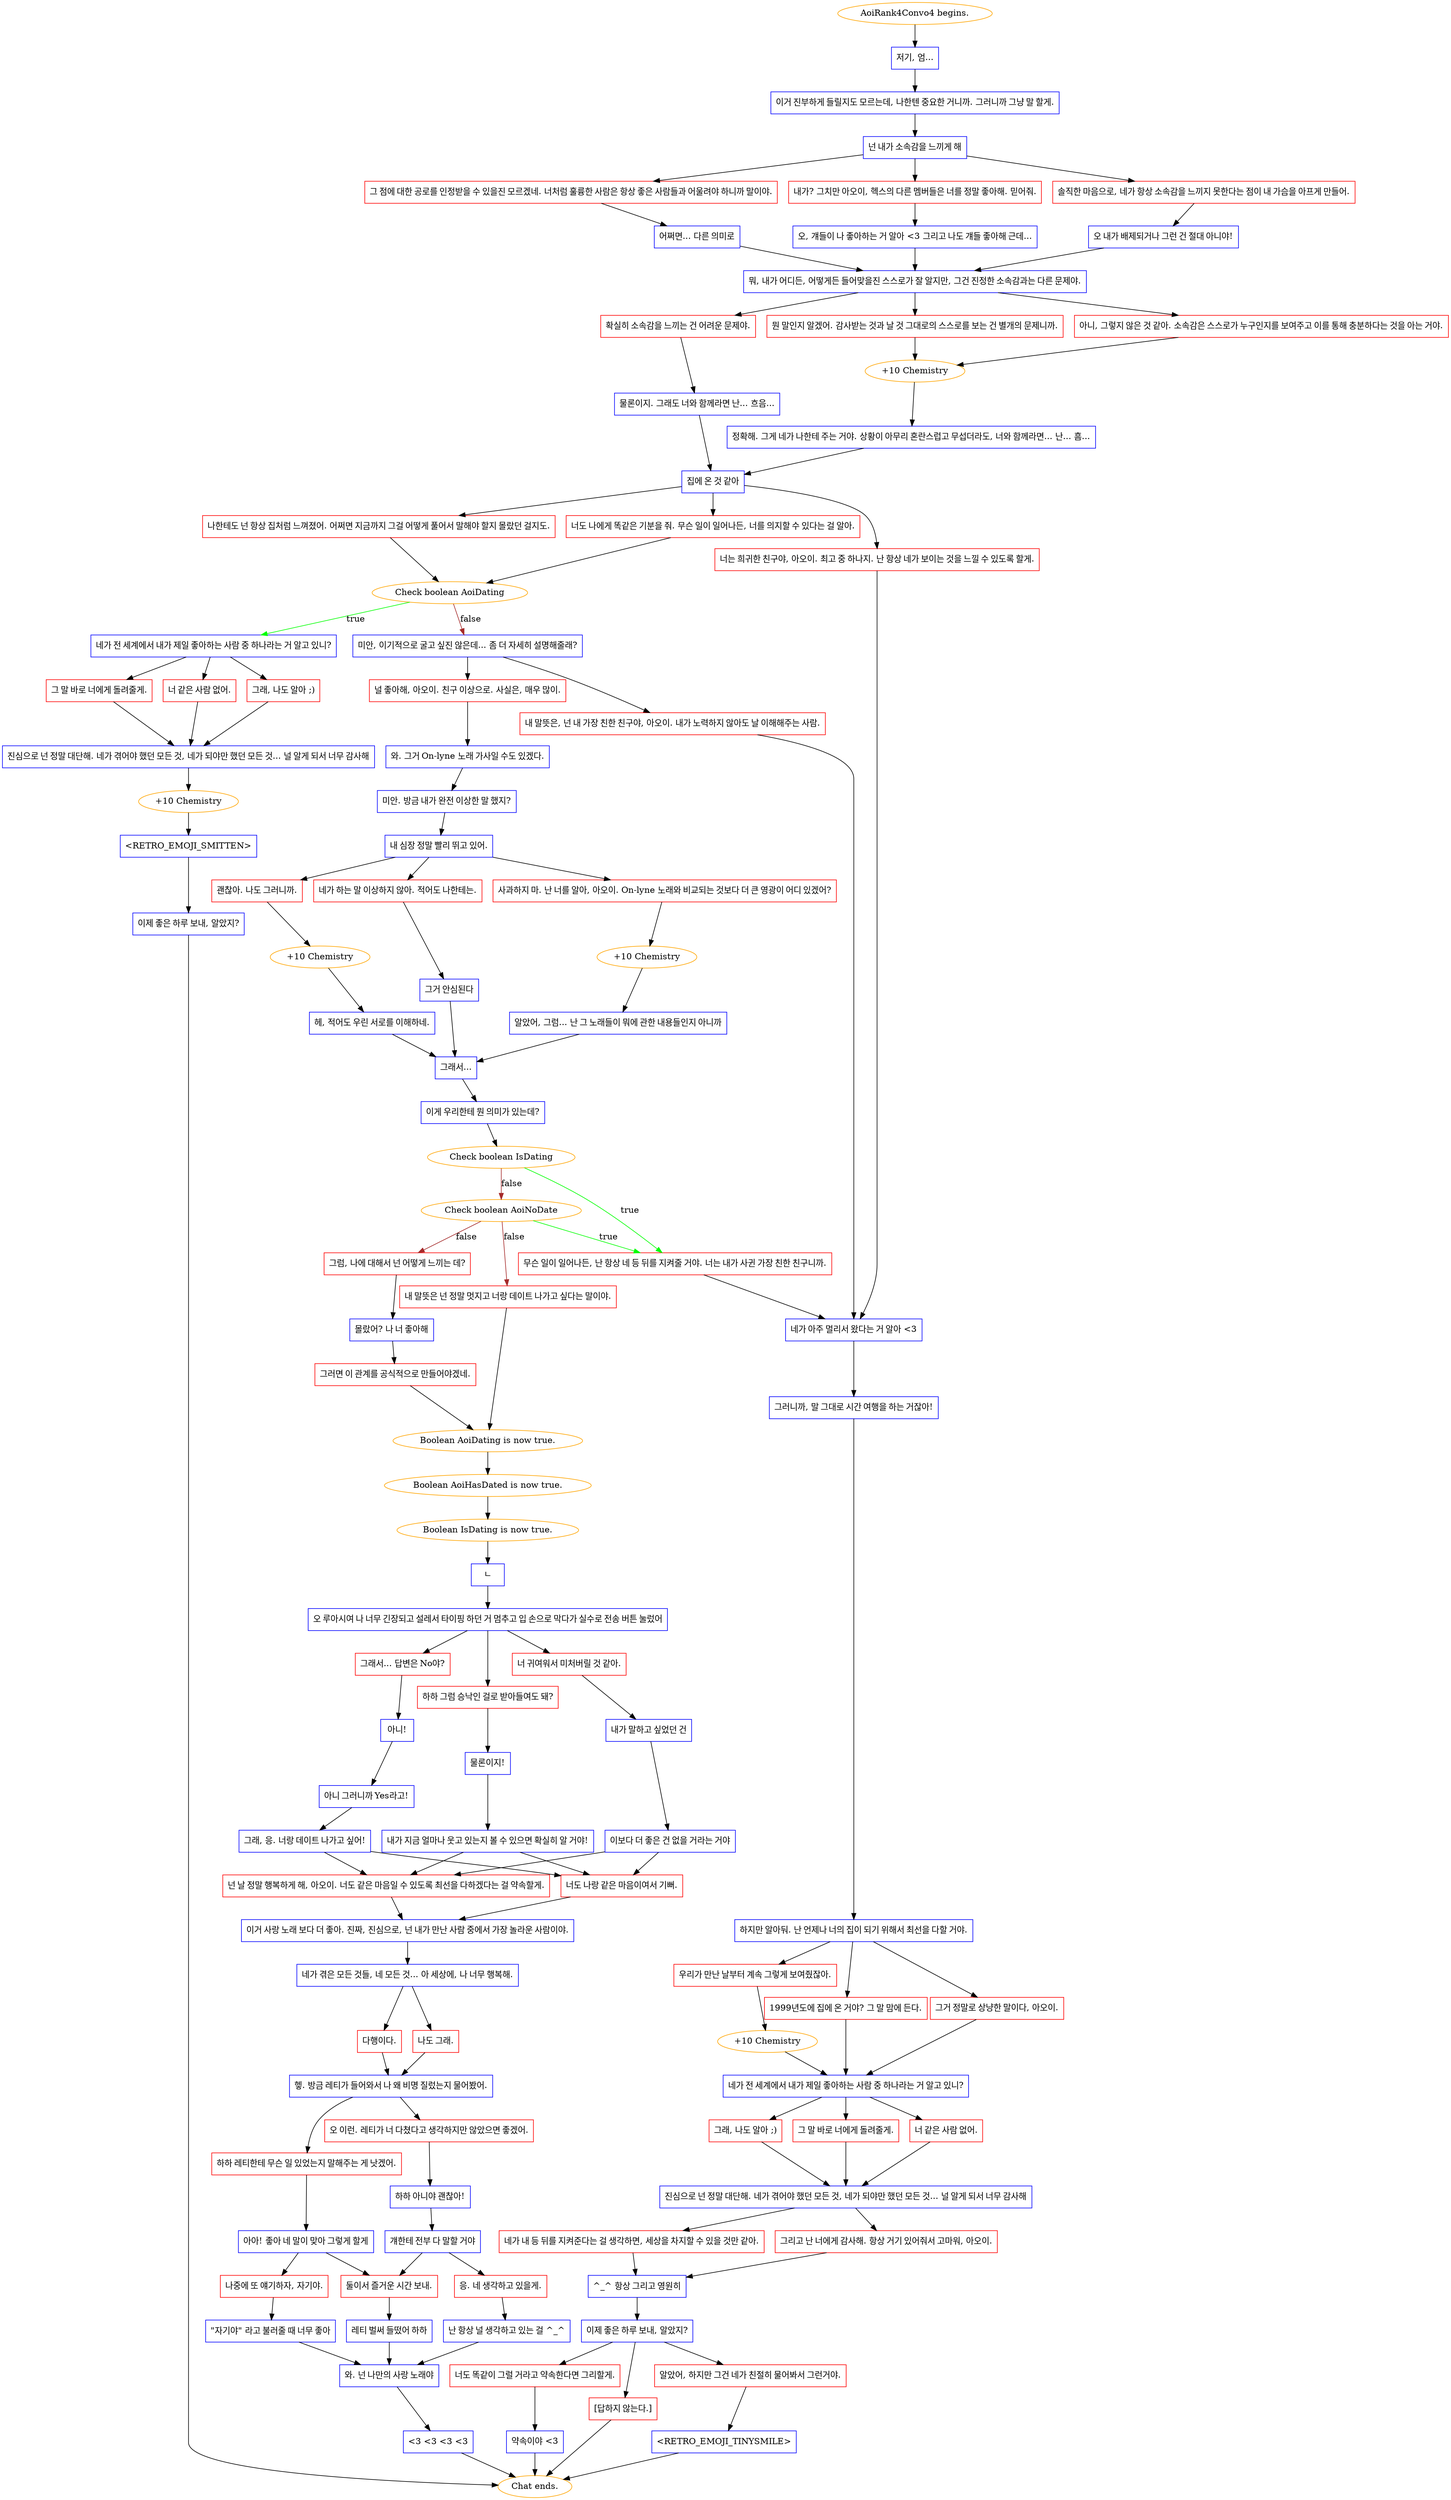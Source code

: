 digraph {
	"AoiRank4Convo4 begins." [color=orange];
		"AoiRank4Convo4 begins." -> j3952320178;
	j3952320178 [label="저기, 엄...",shape=box,color=blue];
		j3952320178 -> j3103145222;
	j3103145222 [label="이거 진부하게 들릴지도 모르는데, 나한텐 중요한 거니까. 그러니까 그냥 말 할게.",shape=box,color=blue];
		j3103145222 -> j216806531;
	j216806531 [label="넌 내가 소속감을 느끼게 해",shape=box,color=blue];
		j216806531 -> j4207052808;
		j216806531 -> j3593432454;
		j216806531 -> j2388265882;
	j4207052808 [label="그 점에 대한 공로를 인정받을 수 있을진 모르겠네. 너처럼 훌륭한 사람은 항상 좋은 사람들과 어울려야 하니까 말이야.",shape=box,color=red];
		j4207052808 -> j352419263;
	j3593432454 [label="내가? 그치만 아오이, 헥스의 다른 멤버들은 너를 정말 좋아해. 믿어줘.",shape=box,color=red];
		j3593432454 -> j423981709;
	j2388265882 [label="솔직한 마음으로, 네가 항상 소속감을 느끼지 못한다는 점이 내 가슴을 아프게 만들어.",shape=box,color=red];
		j2388265882 -> j224357898;
	j352419263 [label="어쩌면... 다른 의미로",shape=box,color=blue];
		j352419263 -> j2491541645;
	j423981709 [label="오, 걔들이 나 좋아하는 거 알아 <3 그리고 나도 걔들 좋아해 근데...",shape=box,color=blue];
		j423981709 -> j2491541645;
	j224357898 [label="오 내가 배제되거나 그런 건 절대 아니야!",shape=box,color=blue];
		j224357898 -> j2491541645;
	j2491541645 [label="뭐, 내가 어디든, 어떻게든 들어맞을진 스스로가 잘 알지만, 그건 진정한 소속감과는 다른 문제야.",shape=box,color=blue];
		j2491541645 -> j353018583;
		j2491541645 -> j3335476771;
		j2491541645 -> j41908884;
	j353018583 [label="뭔 말인지 알겠어. 감사받는 것과 날 것 그대로의 스스로를 보는 건 별개의 문제니까.",shape=box,color=red];
		j353018583 -> j3344479005;
	j3335476771 [label="아니, 그렇지 않은 것 같아. 소속감은 스스로가 누구인지를 보여주고 이를 통해 충분하다는 것을 아는 거야.",shape=box,color=red];
		j3335476771 -> j3344479005;
	j41908884 [label="확실히 소속감을 느끼는 건 어려운 문제야.",shape=box,color=red];
		j41908884 -> j2234381559;
	j3344479005 [label="+10 Chemistry",color=orange];
		j3344479005 -> j1580751078;
	j2234381559 [label="물론이지. 그래도 너와 함께라면 난... 흐음...",shape=box,color=blue];
		j2234381559 -> j1648949511;
	j1580751078 [label="정확해. 그게 네가 나한테 주는 거야. 상황이 아무리 혼란스럽고 무섭더라도, 너와 함께라면... 난... 흠...",shape=box,color=blue];
		j1580751078 -> j1648949511;
	j1648949511 [label="집에 온 것 같아",shape=box,color=blue];
		j1648949511 -> j2982454920;
		j1648949511 -> j44685292;
		j1648949511 -> j950800466;
	j2982454920 [label="나한테도 넌 항상 집처럼 느껴졌어. 어쩌면 지금까지 그걸 어떻게 풀어서 말해야 할지 몰랐던 걸지도.",shape=box,color=red];
		j2982454920 -> j3623430327;
	j44685292 [label="너도 나에게 똑같은 기분을 줘. 무슨 일이 일어나든, 너를 의지할 수 있다는 걸 알아.",shape=box,color=red];
		j44685292 -> j3623430327;
	j950800466 [label="너는 희귀한 친구야, 아오이. 최고 중 하나지. 난 항상 네가 보이는 것을 느낄 수 있도록 할게.",shape=box,color=red];
		j950800466 -> j299819666;
	j3623430327 [label="Check boolean AoiDating",color=orange];
		j3623430327 -> j4268105356 [label=true,color=green];
		j3623430327 -> j1047228113 [label=false,color=brown];
	j299819666 [label="네가 아주 멀리서 왔다는 거 알아 <3",shape=box,color=blue];
		j299819666 -> j4031996832;
	j4268105356 [label="네가 전 세계에서 내가 제일 좋아하는 사람 중 하나라는 거 알고 있니?",shape=box,color=blue];
		j4268105356 -> j999177401;
		j4268105356 -> j2582502415;
		j4268105356 -> j1666739148;
	j1047228113 [label="미안, 이기적으로 굴고 싶진 않은데... 좀 더 자세히 설명해줄래?",shape=box,color=blue];
		j1047228113 -> j631680158;
		j1047228113 -> j2779045157;
	j4031996832 [label="그러니까, 말 그대로 시간 여행을 하는 거잖아!",shape=box,color=blue];
		j4031996832 -> j3543193286;
	j999177401 [label="그 말 바로 너에게 돌려줄게.",shape=box,color=red];
		j999177401 -> j3597534199;
	j2582502415 [label="너 같은 사람 없어.",shape=box,color=red];
		j2582502415 -> j3597534199;
	j1666739148 [label="그래, 나도 알아 ;)",shape=box,color=red];
		j1666739148 -> j3597534199;
	j631680158 [label="널 좋아해, 아오이. 친구 이상으로. 사실은, 매우 많이.",shape=box,color=red];
		j631680158 -> j725230608;
	j2779045157 [label="내 말뜻은, 넌 내 가장 친한 친구야, 아오이. 내가 노력하지 않아도 날 이해해주는 사람.",shape=box,color=red];
		j2779045157 -> j299819666;
	j3543193286 [label="하지만 알아둬. 난 언제나 너의 집이 되기 위해서 최선을 다할 거야.",shape=box,color=blue];
		j3543193286 -> j959633263;
		j3543193286 -> j2162670894;
		j3543193286 -> j1607493697;
	j3597534199 [label="진심으로 넌 정말 대단해. 네가 겪어야 했던 모든 것, 네가 되야만 했던 모든 것... 널 알게 되서 너무 감사해",shape=box,color=blue];
		j3597534199 -> j2644633528;
	j725230608 [label="와. 그거 On-lyne 노래 가사일 수도 있겠다.",shape=box,color=blue];
		j725230608 -> j335010598;
	j959633263 [label="우리가 만난 날부터 계속 그렇게 보여줬잖아.",shape=box,color=red];
		j959633263 -> j2872277478;
	j2162670894 [label="1999년도에 집에 온 거야? 그 말 맘에 든다.",shape=box,color=red];
		j2162670894 -> j195982474;
	j1607493697 [label="그거 정말로 상냥한 말이다, 아오이.",shape=box,color=red];
		j1607493697 -> j195982474;
	j2644633528 [label="+10 Chemistry",color=orange];
		j2644633528 -> j1519269763;
	j335010598 [label="미안. 방금 내가 완전 이상한 말 했지?",shape=box,color=blue];
		j335010598 -> j3883681223;
	j2872277478 [label="+10 Chemistry",color=orange];
		j2872277478 -> j195982474;
	j195982474 [label="네가 전 세계에서 내가 제일 좋아하는 사람 중 하나라는 거 알고 있니?",shape=box,color=blue];
		j195982474 -> j1622939615;
		j195982474 -> j1439339224;
		j195982474 -> j3345770038;
	j1519269763 [label="<RETRO_EMOJI_SMITTEN>",shape=box,color=blue];
		j1519269763 -> j4096924535;
	j3883681223 [label="내 심장 정말 빨리 뛰고 있어.",shape=box,color=blue];
		j3883681223 -> j4257446470;
		j3883681223 -> j753118298;
		j3883681223 -> j185246036;
	j1622939615 [label="그 말 바로 너에게 돌려줄게.",shape=box,color=red];
		j1622939615 -> j1499771161;
	j1439339224 [label="너 같은 사람 없어.",shape=box,color=red];
		j1439339224 -> j1499771161;
	j3345770038 [label="그래, 나도 알아 ;)",shape=box,color=red];
		j3345770038 -> j1499771161;
	j4096924535 [label="이제 좋은 하루 보내, 알았지?",shape=box,color=blue];
		j4096924535 -> "Chat ends.";
	j4257446470 [label="사과하지 마. 난 너를 알아, 아오이. On-lyne 노래와 비교되는 것보다 더 큰 영광이 어디 있겠어?",shape=box,color=red];
		j4257446470 -> j303456825;
	j753118298 [label="괜찮아. 나도 그러니까.",shape=box,color=red];
		j753118298 -> j1769671900;
	j185246036 [label="네가 하는 말 이상하지 않아. 적어도 나한테는.",shape=box,color=red];
		j185246036 -> j1718868871;
	j1499771161 [label="진심으로 넌 정말 대단해. 네가 겪어야 했던 모든 것, 네가 되야만 했던 모든 것... 널 알게 되서 너무 감사해",shape=box,color=blue];
		j1499771161 -> j3661055299;
		j1499771161 -> j3282972483;
	"Chat ends." [color=orange];
	j303456825 [label="+10 Chemistry",color=orange];
		j303456825 -> j3730957771;
	j1769671900 [label="+10 Chemistry",color=orange];
		j1769671900 -> j2422799498;
	j1718868871 [label="그거 안심된다",shape=box,color=blue];
		j1718868871 -> j1109907668;
	j3661055299 [label="네가 내 등 뒤를 지켜준다는 걸 생각하면, 세상을 차지할 수 있을 것만 같아.",shape=box,color=red];
		j3661055299 -> j1879900760;
	j3282972483 [label="그리고 난 너에게 감사해. 항상 거기 있어줘서 고마워, 아오이.",shape=box,color=red];
		j3282972483 -> j1879900760;
	j3730957771 [label="알았어, 그럼... 난 그 노래들이 뭐에 관한 내용들인지 아니까",shape=box,color=blue];
		j3730957771 -> j1109907668;
	j2422799498 [label="헤, 적어도 우린 서로를 이해하네.",shape=box,color=blue];
		j2422799498 -> j1109907668;
	j1109907668 [label="그래서...",shape=box,color=blue];
		j1109907668 -> j1798692198;
	j1879900760 [label="^_^ 항상 그리고 영원히",shape=box,color=blue];
		j1879900760 -> j3241114133;
	j1798692198 [label="이게 우리한테 뭔 의미가 있는데?",shape=box,color=blue];
		j1798692198 -> j1568675080;
	j3241114133 [label="이제 좋은 하루 보내, 알았지?",shape=box,color=blue];
		j3241114133 -> j528997590;
		j3241114133 -> j2394030029;
		j3241114133 -> j283737197;
	j1568675080 [label="Check boolean IsDating",color=orange];
		j1568675080 -> j3256595131 [label=true,color=green];
		j1568675080 -> j1069024573 [label=false,color=brown];
	j528997590 [label="알았어, 하지만 그건 네가 친절히 물어봐서 그런거야.",shape=box,color=red];
		j528997590 -> j3029731251;
	j2394030029 [label="너도 똑같이 그럴 거라고 약속한다면 그리할게.",shape=box,color=red];
		j2394030029 -> j4056851981;
	j283737197 [label="[답하지 않는다.]",shape=box,color=red];
		j283737197 -> "Chat ends.";
	j3256595131 [label="무슨 일이 일어나든, 난 항상 네 등 뒤를 지켜줄 거야. 너는 내가 사귄 가장 친한 친구니까.",shape=box,color=red];
		j3256595131 -> j299819666;
	j1069024573 [label="Check boolean AoiNoDate",color=orange];
		j1069024573 -> j3256595131 [label=true,color=green];
		j1069024573 -> j1321646425 [label=false,color=brown];
		j1069024573 -> j892972360 [label=false,color=brown];
	j3029731251 [label="<RETRO_EMOJI_TINYSMILE>",shape=box,color=blue];
		j3029731251 -> "Chat ends.";
	j4056851981 [label="약속이야 <3",shape=box,color=blue];
		j4056851981 -> "Chat ends.";
	j1321646425 [label="내 말뜻은 넌 정말 멋지고 너랑 데이트 나가고 싶다는 말이야.",shape=box,color=red];
		j1321646425 -> j278692433;
	j892972360 [label="그럼, 나에 대해서 넌 어떻게 느끼는 데?",shape=box,color=red];
		j892972360 -> j280456174;
	j278692433 [label="Boolean AoiDating is now true.",color=orange];
		j278692433 -> j2256686013;
	j280456174 [label="몰랐어? 나 너 좋아해",shape=box,color=blue];
		j280456174 -> j2139042152;
	j2256686013 [label="Boolean AoiHasDated is now true.",color=orange];
		j2256686013 -> j3561501801;
	j2139042152 [label="그러면 이 관계를 공식적으로 만들어야겠네.",shape=box,color=red];
		j2139042152 -> j278692433;
	j3561501801 [label="Boolean IsDating is now true.",color=orange];
		j3561501801 -> j1190891390;
	j1190891390 [label="ㄴ",shape=box,color=blue];
		j1190891390 -> j682756027;
	j682756027 [label="오 루아시여 나 너무 긴장되고 설레서 타이핑 하던 거 멈추고 입 손으로 막다가 실수로 전송 버튼 눌렀어",shape=box,color=blue];
		j682756027 -> j868250961;
		j682756027 -> j2251776973;
		j682756027 -> j830700246;
	j868250961 [label="하하 그럼 승낙인 걸로 받아들여도 돼?",shape=box,color=red];
		j868250961 -> j1377164593;
	j2251776973 [label="너 귀여워서 미처버릴 것 같아.",shape=box,color=red];
		j2251776973 -> j3026511613;
	j830700246 [label="그래서... 답변은 No야?",shape=box,color=red];
		j830700246 -> j2321585792;
	j1377164593 [label="물론이지!",shape=box,color=blue];
		j1377164593 -> j278290361;
	j3026511613 [label="내가 말하고 싶었던 건",shape=box,color=blue];
		j3026511613 -> j134110274;
	j2321585792 [label="아니!",shape=box,color=blue];
		j2321585792 -> j2662962614;
	j278290361 [label="내가 지금 얼마나 웃고 있는지 볼 수 있으면 확실히 알 거야!",shape=box,color=blue];
		j278290361 -> j624530355;
		j278290361 -> j2541849593;
	j134110274 [label="이보다 더 좋은 건 없을 거라는 거야",shape=box,color=blue];
		j134110274 -> j624530355;
		j134110274 -> j2541849593;
	j2662962614 [label="아니 그러니까 Yes라고!",shape=box,color=blue];
		j2662962614 -> j2406592954;
	j624530355 [label="너도 나랑 같은 마음이여서 기뻐.",shape=box,color=red];
		j624530355 -> j2490646722;
	j2541849593 [label="넌 날 정말 행복하게 해, 아오이. 너도 같은 마음일 수 있도록 최선을 다하겠다는 걸 약속할게.",shape=box,color=red];
		j2541849593 -> j2490646722;
	j2406592954 [label="그래, 응. 너랑 데이트 나가고 싶어!",shape=box,color=blue];
		j2406592954 -> j624530355;
		j2406592954 -> j2541849593;
	j2490646722 [label="이거 사랑 노래 보다 더 좋아. 진짜, 진심으로, 넌 내가 만난 사람 중에서 가장 놀라운 사람이야.",shape=box,color=blue];
		j2490646722 -> j4166434595;
	j4166434595 [label="네가 겪은 모든 것들, 네 모든 것... 아 세상에, 나 너무 행복해.",shape=box,color=blue];
		j4166434595 -> j2956007739;
		j4166434595 -> j2543680345;
	j2956007739 [label="다행이다.",shape=box,color=red];
		j2956007739 -> j4122740760;
	j2543680345 [label="나도 그래.",shape=box,color=red];
		j2543680345 -> j4122740760;
	j4122740760 [label="헿. 방금 레티가 들어와서 나 왜 비명 질렀는지 물어봤어.",shape=box,color=blue];
		j4122740760 -> j3450302722;
		j4122740760 -> j3223198173;
	j3450302722 [label="오 이런. 레티가 너 다쳤다고 생각하지만 않았으면 좋겠어.",shape=box,color=red];
		j3450302722 -> j911985935;
	j3223198173 [label="하하 레티한테 무슨 일 있었는지 말해주는 게 낫겠어.",shape=box,color=red];
		j3223198173 -> j2445985039;
	j911985935 [label="하하 아니야 괜찮아!",shape=box,color=blue];
		j911985935 -> j2771791352;
	j2445985039 [label="아아! 좋아 네 말이 맞아 그렇게 할게",shape=box,color=blue];
		j2445985039 -> j4289076905;
		j2445985039 -> j1587541699;
	j2771791352 [label="걔한테 전부 다 말할 거야",shape=box,color=blue];
		j2771791352 -> j4289076905;
		j2771791352 -> j84949272;
	j4289076905 [label="둘이서 즐거운 시간 보내.",shape=box,color=red];
		j4289076905 -> j621468760;
	j1587541699 [label="나중에 또 얘기하자, 자기야.",shape=box,color=red];
		j1587541699 -> j3253588709;
	j84949272 [label="응. 네 생각하고 있을게.",shape=box,color=red];
		j84949272 -> j3074469708;
	j621468760 [label="레티 벌써 들떴어 하하",shape=box,color=blue];
		j621468760 -> j2336099105;
	j3253588709 [label="\"자기야\" 라고 불러줄 때 너무 좋아",shape=box,color=blue];
		j3253588709 -> j2336099105;
	j3074469708 [label="난 항상 널 생각하고 있는 걸 ^_^",shape=box,color=blue];
		j3074469708 -> j2336099105;
	j2336099105 [label="와. 넌 나만의 사랑 노래야",shape=box,color=blue];
		j2336099105 -> j2074037111;
	j2074037111 [label="<3 <3 <3 <3",shape=box,color=blue];
		j2074037111 -> "Chat ends.";
}